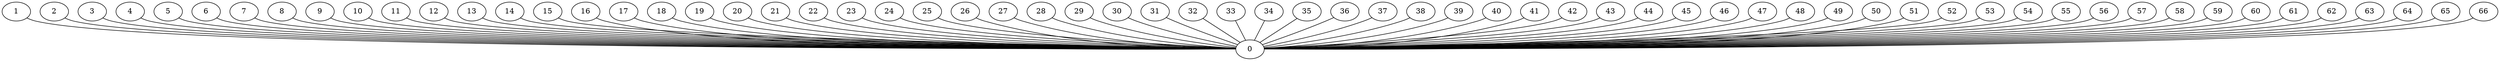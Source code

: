 graph G {
0;
1;
2;
3;
4;
5;
6;
7;
8;
9;
10;
11;
12;
13;
14;
15;
16;
17;
18;
19;
20;
21;
22;
23;
24;
25;
26;
27;
28;
29;
30;
31;
32;
33;
34;
35;
36;
37;
38;
39;
40;
41;
42;
43;
44;
45;
46;
47;
48;
49;
50;
51;
52;
53;
54;
55;
56;
57;
58;
59;
60;
61;
62;
63;
64;
65;
66;
2--0 ;
1--0 ;
5--0 ;
4--0 ;
3--0 ;
7--0 ;
6--0 ;
8--0 ;
9--0 ;
10--0 ;
11--0 ;
12--0 ;
13--0 ;
14--0 ;
15--0 ;
16--0 ;
17--0 ;
21--0 ;
20--0 ;
19--0 ;
18--0 ;
23--0 ;
22--0 ;
25--0 ;
24--0 ;
26--0 ;
28--0 ;
27--0 ;
29--0 ;
30--0 ;
32--0 ;
31--0 ;
33--0 ;
35--0 ;
34--0 ;
37--0 ;
36--0 ;
38--0 ;
39--0 ;
40--0 ;
41--0 ;
43--0 ;
42--0 ;
46--0 ;
45--0 ;
44--0 ;
49--0 ;
48--0 ;
47--0 ;
50--0 ;
51--0 ;
54--0 ;
53--0 ;
52--0 ;
56--0 ;
55--0 ;
57--0 ;
61--0 ;
60--0 ;
59--0 ;
58--0 ;
62--0 ;
64--0 ;
63--0 ;
65--0 ;
66--0 ;
}

